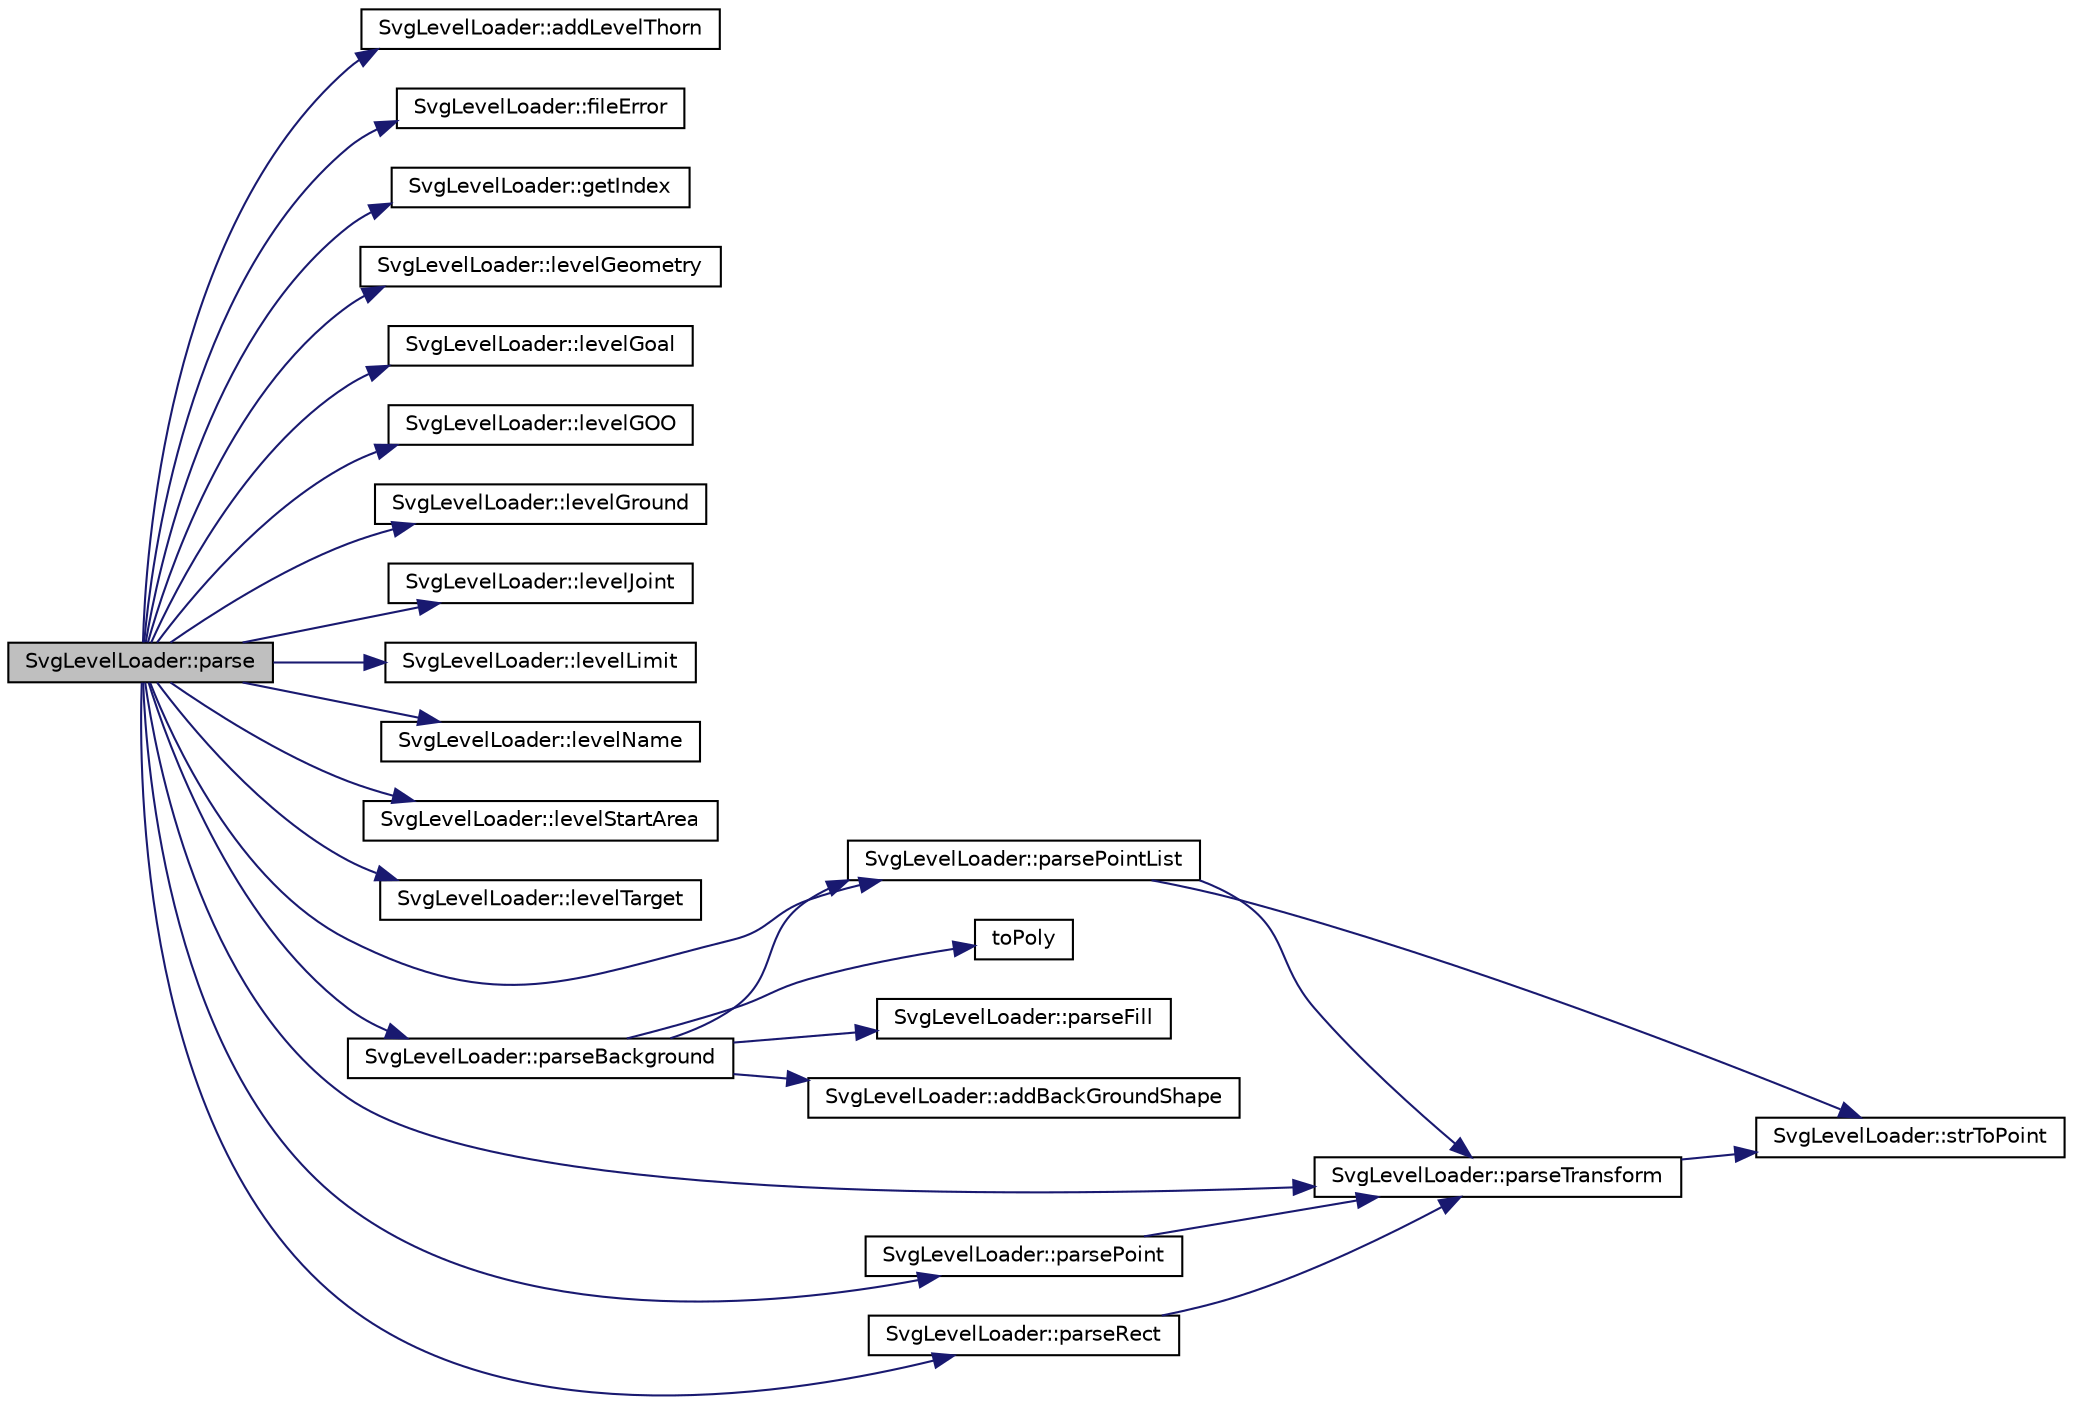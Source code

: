 digraph G
{
  edge [fontname="Helvetica",fontsize="10",labelfontname="Helvetica",labelfontsize="10"];
  node [fontname="Helvetica",fontsize="10",shape=record];
  rankdir="LR";
  Node1 [label="SvgLevelLoader::parse",height=0.2,width=0.4,color="black", fillcolor="grey75", style="filled" fontcolor="black"];
  Node1 -> Node2 [color="midnightblue",fontsize="10",style="solid",fontname="Helvetica"];
  Node2 [label="SvgLevelLoader::addLevelThorn",height=0.2,width=0.4,color="black", fillcolor="white", style="filled",URL="$classSvgLevelLoader.html#ad5986267ad1dd6dba42b6d211f7c3333"];
  Node1 -> Node3 [color="midnightblue",fontsize="10",style="solid",fontname="Helvetica"];
  Node3 [label="SvgLevelLoader::fileError",height=0.2,width=0.4,color="black", fillcolor="white", style="filled",URL="$classSvgLevelLoader.html#a03d4836e69cb95d65443ca118563a962"];
  Node1 -> Node4 [color="midnightblue",fontsize="10",style="solid",fontname="Helvetica"];
  Node4 [label="SvgLevelLoader::getIndex",height=0.2,width=0.4,color="black", fillcolor="white", style="filled",URL="$classSvgLevelLoader.html#a9f1e9d643dd13b5bec063413b039887a"];
  Node1 -> Node5 [color="midnightblue",fontsize="10",style="solid",fontname="Helvetica"];
  Node5 [label="SvgLevelLoader::levelGeometry",height=0.2,width=0.4,color="black", fillcolor="white", style="filled",URL="$classSvgLevelLoader.html#a30ca085198d81be8989157087d029bb9"];
  Node1 -> Node6 [color="midnightblue",fontsize="10",style="solid",fontname="Helvetica"];
  Node6 [label="SvgLevelLoader::levelGoal",height=0.2,width=0.4,color="black", fillcolor="white", style="filled",URL="$classSvgLevelLoader.html#a8cf7babde3e3e732072629ec15cae548"];
  Node1 -> Node7 [color="midnightblue",fontsize="10",style="solid",fontname="Helvetica"];
  Node7 [label="SvgLevelLoader::levelGOO",height=0.2,width=0.4,color="black", fillcolor="white", style="filled",URL="$classSvgLevelLoader.html#a38dfefb887de39aabdf5d74d8ac238ab"];
  Node1 -> Node8 [color="midnightblue",fontsize="10",style="solid",fontname="Helvetica"];
  Node8 [label="SvgLevelLoader::levelGround",height=0.2,width=0.4,color="black", fillcolor="white", style="filled",URL="$classSvgLevelLoader.html#afd74ea826ea04b194313b74c1420d866"];
  Node1 -> Node9 [color="midnightblue",fontsize="10",style="solid",fontname="Helvetica"];
  Node9 [label="SvgLevelLoader::levelJoint",height=0.2,width=0.4,color="black", fillcolor="white", style="filled",URL="$classSvgLevelLoader.html#a92c42c0e31214959e6996acb143fe103"];
  Node1 -> Node10 [color="midnightblue",fontsize="10",style="solid",fontname="Helvetica"];
  Node10 [label="SvgLevelLoader::levelLimit",height=0.2,width=0.4,color="black", fillcolor="white", style="filled",URL="$classSvgLevelLoader.html#a9dd5c802b87c56555d6f07df297402b4"];
  Node1 -> Node11 [color="midnightblue",fontsize="10",style="solid",fontname="Helvetica"];
  Node11 [label="SvgLevelLoader::levelName",height=0.2,width=0.4,color="black", fillcolor="white", style="filled",URL="$classSvgLevelLoader.html#acf276433c5df9eeeec9bdaf110359ead"];
  Node1 -> Node12 [color="midnightblue",fontsize="10",style="solid",fontname="Helvetica"];
  Node12 [label="SvgLevelLoader::levelStartArea",height=0.2,width=0.4,color="black", fillcolor="white", style="filled",URL="$classSvgLevelLoader.html#adf17eb403bbde2a32d9a7c7cba97f417"];
  Node1 -> Node13 [color="midnightblue",fontsize="10",style="solid",fontname="Helvetica"];
  Node13 [label="SvgLevelLoader::levelTarget",height=0.2,width=0.4,color="black", fillcolor="white", style="filled",URL="$classSvgLevelLoader.html#abe70c69370000f2d6b30f2d7edb98ec4"];
  Node1 -> Node14 [color="midnightblue",fontsize="10",style="solid",fontname="Helvetica"];
  Node14 [label="SvgLevelLoader::parseBackground",height=0.2,width=0.4,color="black", fillcolor="white", style="filled",URL="$classSvgLevelLoader.html#aaf1fd1fcdaa855f7a7d493d1eee42edf"];
  Node14 -> Node15 [color="midnightblue",fontsize="10",style="solid",fontname="Helvetica"];
  Node15 [label="SvgLevelLoader::parsePointList",height=0.2,width=0.4,color="black", fillcolor="white", style="filled",URL="$classSvgLevelLoader.html#abda6b66187cc29c7d2afda688ec38412"];
  Node15 -> Node16 [color="midnightblue",fontsize="10",style="solid",fontname="Helvetica"];
  Node16 [label="SvgLevelLoader::parseTransform",height=0.2,width=0.4,color="black", fillcolor="white", style="filled",URL="$classSvgLevelLoader.html#aac30601434ed0f5f52f475c5315f7daf"];
  Node16 -> Node17 [color="midnightblue",fontsize="10",style="solid",fontname="Helvetica"];
  Node17 [label="SvgLevelLoader::strToPoint",height=0.2,width=0.4,color="black", fillcolor="white", style="filled",URL="$classSvgLevelLoader.html#a9faa5bb2a40a6bacaa0f28fc6460000f"];
  Node15 -> Node17 [color="midnightblue",fontsize="10",style="solid",fontname="Helvetica"];
  Node14 -> Node18 [color="midnightblue",fontsize="10",style="solid",fontname="Helvetica"];
  Node18 [label="toPoly",height=0.2,width=0.4,color="black", fillcolor="white", style="filled",URL="$tools_8cpp.html#aea21719bd05ff099d0aa190b4555c352",tooltip="Convert a QList of QPoint in a QPolygon transated of *center*."];
  Node14 -> Node19 [color="midnightblue",fontsize="10",style="solid",fontname="Helvetica"];
  Node19 [label="SvgLevelLoader::parseFill",height=0.2,width=0.4,color="black", fillcolor="white", style="filled",URL="$classSvgLevelLoader.html#a2fad092b3cc396c16c8998dfa5ef5b4e"];
  Node14 -> Node20 [color="midnightblue",fontsize="10",style="solid",fontname="Helvetica"];
  Node20 [label="SvgLevelLoader::addBackGroundShape",height=0.2,width=0.4,color="black", fillcolor="white", style="filled",URL="$classSvgLevelLoader.html#ac6e06903293c6a3fe87f5e5747723b5e"];
  Node1 -> Node21 [color="midnightblue",fontsize="10",style="solid",fontname="Helvetica"];
  Node21 [label="SvgLevelLoader::parsePoint",height=0.2,width=0.4,color="black", fillcolor="white", style="filled",URL="$classSvgLevelLoader.html#a6f677ffa271427685841cafafc38c211"];
  Node21 -> Node16 [color="midnightblue",fontsize="10",style="solid",fontname="Helvetica"];
  Node1 -> Node15 [color="midnightblue",fontsize="10",style="solid",fontname="Helvetica"];
  Node1 -> Node22 [color="midnightblue",fontsize="10",style="solid",fontname="Helvetica"];
  Node22 [label="SvgLevelLoader::parseRect",height=0.2,width=0.4,color="black", fillcolor="white", style="filled",URL="$classSvgLevelLoader.html#a05bc221efc435d870c9a13f3fb95b527"];
  Node22 -> Node16 [color="midnightblue",fontsize="10",style="solid",fontname="Helvetica"];
  Node1 -> Node16 [color="midnightblue",fontsize="10",style="solid",fontname="Helvetica"];
}
